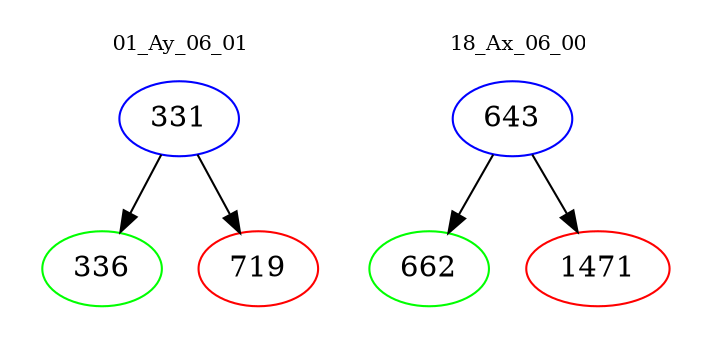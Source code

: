 digraph{
subgraph cluster_0 {
color = white
label = "01_Ay_06_01";
fontsize=10;
T0_331 [label="331", color="blue"]
T0_331 -> T0_336 [color="black"]
T0_336 [label="336", color="green"]
T0_331 -> T0_719 [color="black"]
T0_719 [label="719", color="red"]
}
subgraph cluster_1 {
color = white
label = "18_Ax_06_00";
fontsize=10;
T1_643 [label="643", color="blue"]
T1_643 -> T1_662 [color="black"]
T1_662 [label="662", color="green"]
T1_643 -> T1_1471 [color="black"]
T1_1471 [label="1471", color="red"]
}
}
